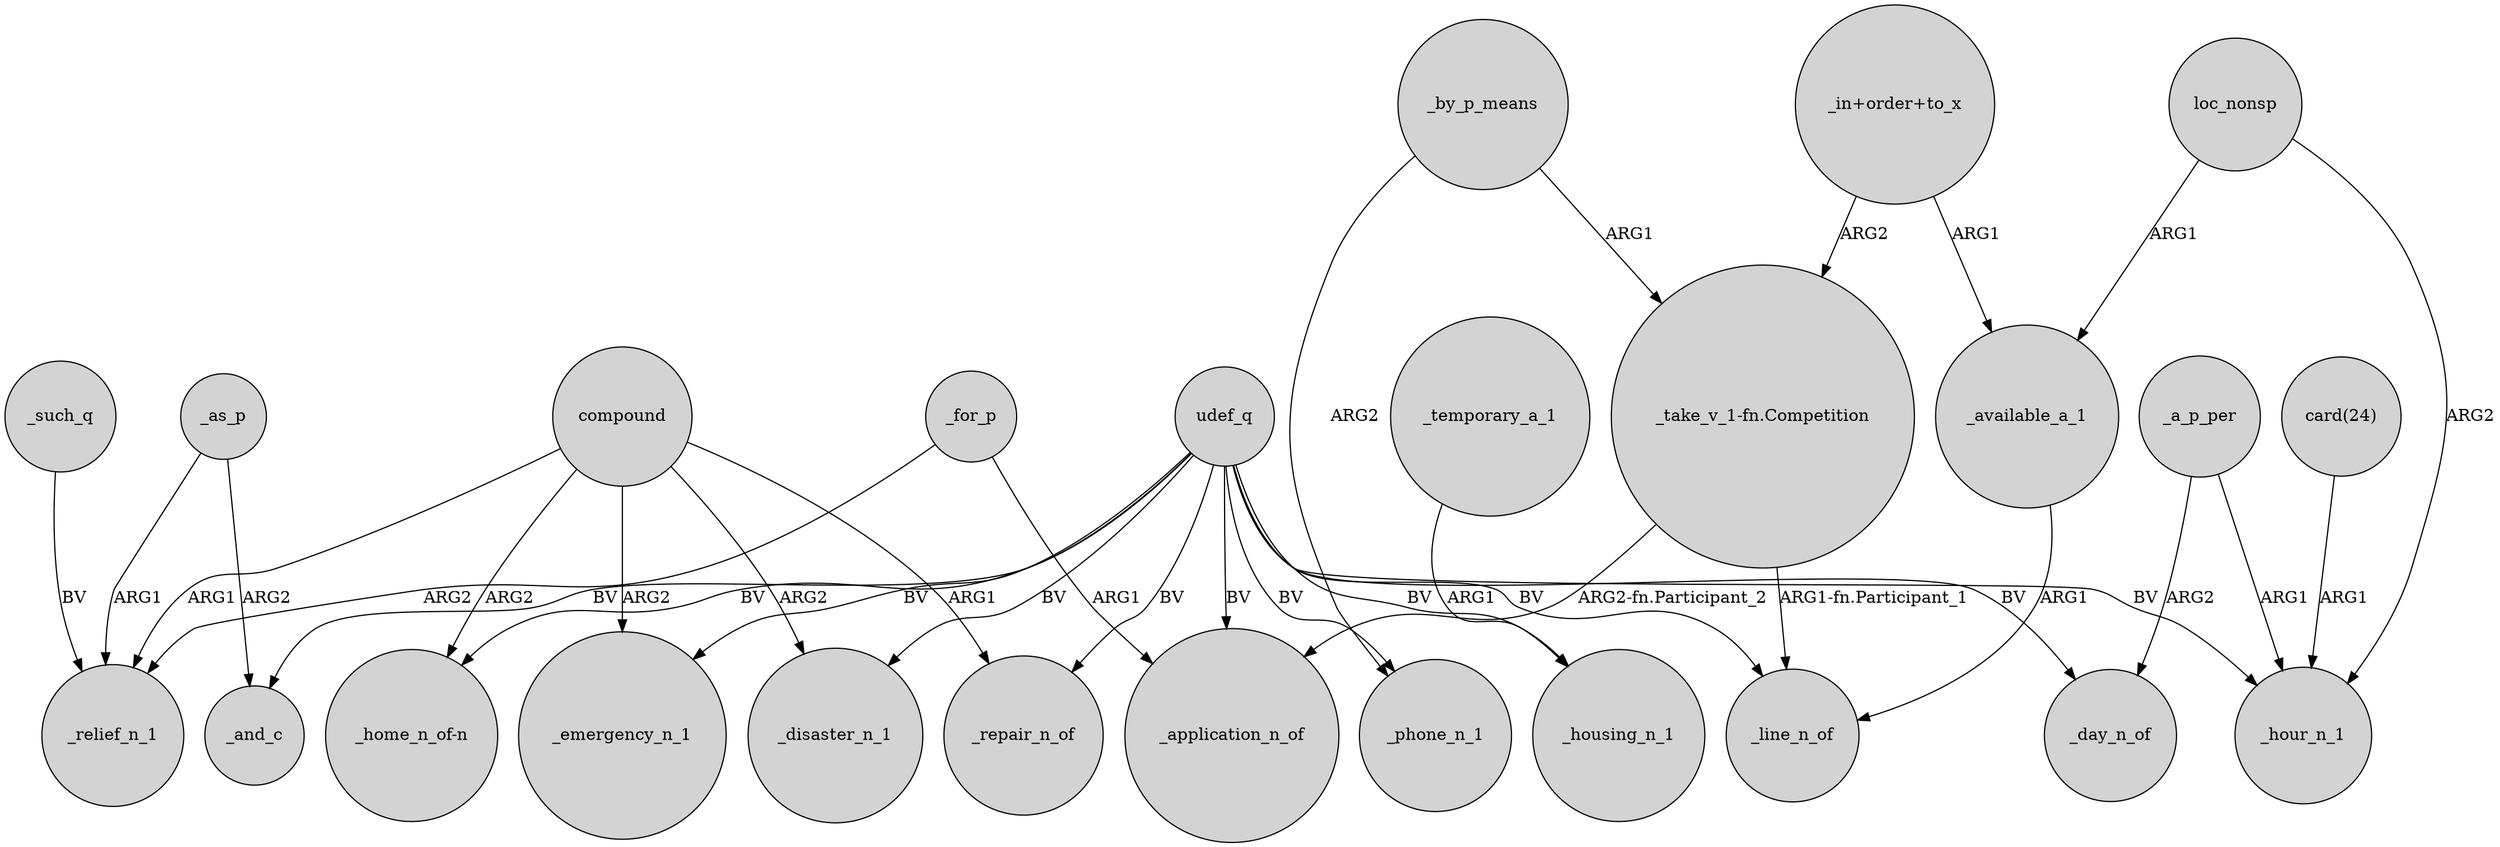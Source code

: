 digraph {
	node [shape=circle style=filled]
	_for_p -> _relief_n_1 [label=ARG2]
	_a_p_per -> _day_n_of [label=ARG2]
	udef_q -> _line_n_of [label=BV]
	compound -> _disaster_n_1 [label=ARG2]
	_by_p_means -> "_take_v_1-fn.Competition" [label=ARG1]
	compound -> _emergency_n_1 [label=ARG2]
	compound -> _relief_n_1 [label=ARG1]
	"card(24)" -> _hour_n_1 [label=ARG1]
	_as_p -> _and_c [label=ARG2]
	udef_q -> _phone_n_1 [label=BV]
	_available_a_1 -> _line_n_of [label=ARG1]
	udef_q -> _and_c [label=BV]
	_such_q -> _relief_n_1 [label=BV]
	_as_p -> _relief_n_1 [label=ARG1]
	udef_q -> _emergency_n_1 [label=BV]
	udef_q -> _day_n_of [label=BV]
	udef_q -> _repair_n_of [label=BV]
	compound -> "_home_n_of-n" [label=ARG2]
	"_take_v_1-fn.Competition" -> _line_n_of [label="ARG1-fn.Participant_1"]
	udef_q -> "_home_n_of-n" [label=BV]
	_by_p_means -> _phone_n_1 [label=ARG2]
	compound -> _repair_n_of [label=ARG1]
	_for_p -> _application_n_of [label=ARG1]
	udef_q -> _hour_n_1 [label=BV]
	udef_q -> _application_n_of [label=BV]
	"_in+order+to_x" -> _available_a_1 [label=ARG1]
	"_take_v_1-fn.Competition" -> _application_n_of [label="ARG2-fn.Participant_2"]
	_a_p_per -> _hour_n_1 [label=ARG1]
	"_in+order+to_x" -> "_take_v_1-fn.Competition" [label=ARG2]
	loc_nonsp -> _available_a_1 [label=ARG1]
	udef_q -> _disaster_n_1 [label=BV]
	udef_q -> _housing_n_1 [label=BV]
	loc_nonsp -> _hour_n_1 [label=ARG2]
	_temporary_a_1 -> _housing_n_1 [label=ARG1]
}
